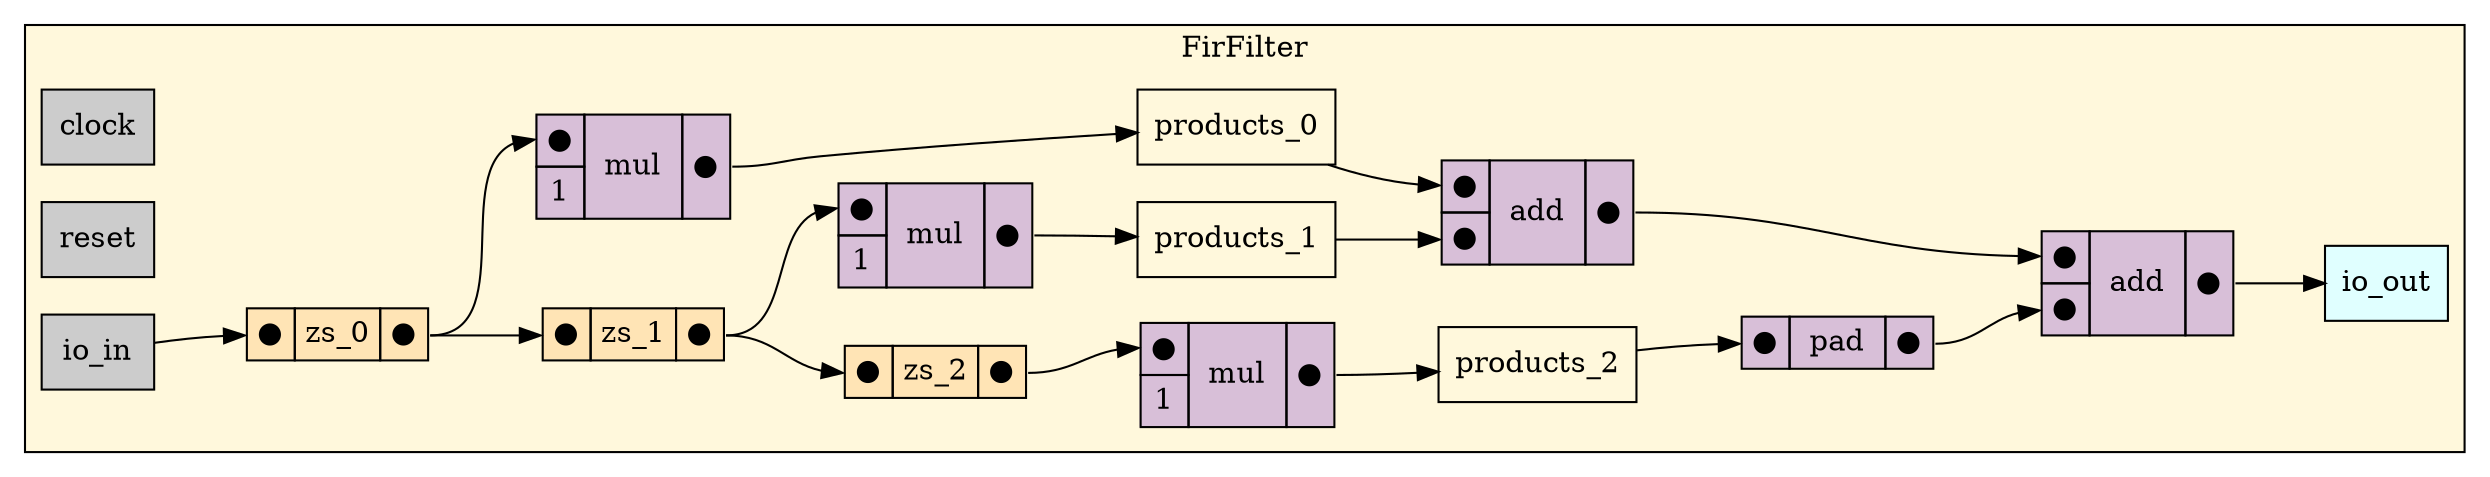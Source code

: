 digraph FirFilter {
stylesheet = "styles.css"
rankdir="LR" 

subgraph cluster_FirFilter {
  label="FirFilter"
  URL=""
  bgcolor="#FFF8DC"
  cluster_FirFilter_clock [shape = "rectangle" style="filled" fillcolor="#CCCCCC" label="clock" rank="0"]
     
cluster_FirFilter_reset [shape = "rectangle" style="filled" fillcolor="#CCCCCC" label="reset" rank="0"]
     
cluster_FirFilter_io_in [shape = "rectangle" style="filled" fillcolor="#CCCCCC" label="io_in" rank="0"]
     
cluster_FirFilter_io_out [shape = "rectangle" style="filled" fillcolor="#E0FFFF" label="io_out" rank="1000"]
     
struct_cluster_FirFilter_zs_0 [shape="plaintext" label=<
<TABLE BORDER="0" CELLBORDER="1" CELLSPACING="0" CELLPADDING="4" BGCOLOR="#FFE4B5">
  <TR>
    <TD PORT="in">&#x25cf;</TD>
    <TD>zs_0</TD>
    <TD PORT="out">&#x25cf;</TD>
  </TR>
</TABLE>>];
struct_cluster_FirFilter_zs_1 [shape="plaintext" label=<
<TABLE BORDER="0" CELLBORDER="1" CELLSPACING="0" CELLPADDING="4" BGCOLOR="#FFE4B5">
  <TR>
    <TD PORT="in">&#x25cf;</TD>
    <TD>zs_1</TD>
    <TD PORT="out">&#x25cf;</TD>
  </TR>
</TABLE>>];
struct_cluster_FirFilter_zs_2 [shape="plaintext" label=<
<TABLE BORDER="0" CELLBORDER="1" CELLSPACING="0" CELLPADDING="4" BGCOLOR="#FFE4B5">
  <TR>
    <TD PORT="in">&#x25cf;</TD>
    <TD>zs_2</TD>
    <TD PORT="out">&#x25cf;</TD>
  </TR>
</TABLE>>];
cluster_FirFilter_products_0 [label = "products_0" shape="rectangle"]; 

op_mul_9 [shape = "plaintext" label=<
<TABLE BORDER="0" CELLBORDER="1" CELLSPACING="0" CELLPADDING="4" BGCOLOR="#D8BFD8">
  <TR>
    <TD PORT="in1">&#x25cf;</TD>
    <TD ROWSPAN="2" > mul </TD>
    <TD ROWSPAN="2" PORT="out">&#x25cf;</TD>
  </TR>
  <TR>
    <TD PORT="in2">1</TD>
  </TR>
</TABLE>>];
       
cluster_FirFilter_products_1 [label = "products_1" shape="rectangle"]; 

op_mul_10 [shape = "plaintext" label=<
<TABLE BORDER="0" CELLBORDER="1" CELLSPACING="0" CELLPADDING="4" BGCOLOR="#D8BFD8">
  <TR>
    <TD PORT="in1">&#x25cf;</TD>
    <TD ROWSPAN="2" > mul </TD>
    <TD ROWSPAN="2" PORT="out">&#x25cf;</TD>
  </TR>
  <TR>
    <TD PORT="in2">1</TD>
  </TR>
</TABLE>>];
       
cluster_FirFilter_products_2 [label = "products_2" shape="rectangle"]; 

op_mul_11 [shape = "plaintext" label=<
<TABLE BORDER="0" CELLBORDER="1" CELLSPACING="0" CELLPADDING="4" BGCOLOR="#D8BFD8">
  <TR>
    <TD PORT="in1">&#x25cf;</TD>
    <TD ROWSPAN="2" > mul </TD>
    <TD ROWSPAN="2" PORT="out">&#x25cf;</TD>
  </TR>
  <TR>
    <TD PORT="in2">1</TD>
  </TR>
</TABLE>>];
       

op_add_12 [shape = "plaintext" label=<
<TABLE BORDER="0" CELLBORDER="1" CELLSPACING="0" CELLPADDING="4" BGCOLOR="#D8BFD8">
  <TR>
    <TD PORT="in1">&#x25cf;</TD>
    <TD ROWSPAN="2" > add </TD>
    <TD ROWSPAN="2" PORT="out">&#x25cf;</TD>
  </TR>
  <TR>
    <TD PORT="in2">&#x25cf;</TD>
  </TR>
</TABLE>>];
       

op_add_13 [shape = "plaintext" label=<
<TABLE BORDER="0" CELLBORDER="1" CELLSPACING="0" CELLPADDING="4" BGCOLOR="#D8BFD8">
  <TR>
    <TD PORT="in1">&#x25cf;</TD>
    <TD ROWSPAN="2" > add </TD>
    <TD ROWSPAN="2" PORT="out">&#x25cf;</TD>
  </TR>
  <TR>
    <TD PORT="in2">&#x25cf;</TD>
  </TR>
</TABLE>>];
       

op_pad_14 [shape = "plaintext" label=<
<TABLE BORDER="0" CELLBORDER="1" CELLSPACING="0" CELLPADDING="4" BGCOLOR="#D8BFD8">
  <TR>
    <TD PORT="in1">&#x25cf;</TD>
    <TD > pad </TD>
    <TD PORT="out">&#x25cf;</TD>
  </TR>
</TABLE>>];
       

  struct_cluster_FirFilter_zs_1:out -> struct_cluster_FirFilter_zs_2:in
  cluster_FirFilter_io_in -> struct_cluster_FirFilter_zs_0:in
  struct_cluster_FirFilter_zs_1:out -> op_mul_10:in1
  op_mul_11:out -> cluster_FirFilter_products_2
  op_pad_14:out -> op_add_12:in2
  op_add_12:out -> cluster_FirFilter_io_out
  struct_cluster_FirFilter_zs_2:out -> op_mul_11:in1
  cluster_FirFilter_products_1 -> op_add_13:in2
  struct_cluster_FirFilter_zs_0:out -> struct_cluster_FirFilter_zs_1:in
  op_mul_10:out -> cluster_FirFilter_products_1
  op_add_13:out -> op_add_12:in1
  struct_cluster_FirFilter_zs_0:out -> op_mul_9:in1
  cluster_FirFilter_products_0 -> op_add_13:in1
  cluster_FirFilter_products_2 -> op_pad_14:in1
  op_mul_9:out -> cluster_FirFilter_products_0
  
  
}
     
}
